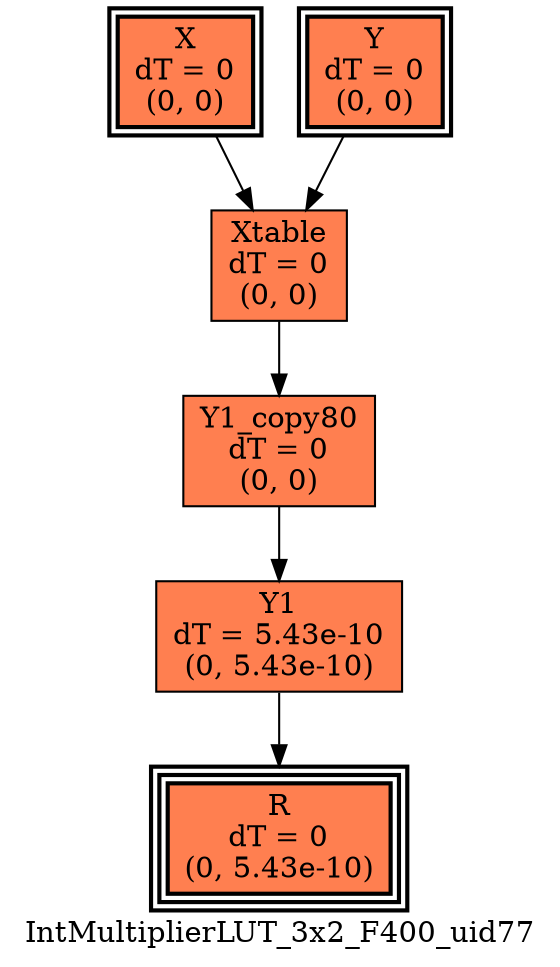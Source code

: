 digraph IntMultiplierLUT_3x2_F400_uid77
{
	//graph drawing options
	label=IntMultiplierLUT_3x2_F400_uid77;
	labelloc=bottom;
	labeljust=right;
	ratio=auto;
	nodesep=0.25;
	ranksep=0.5;

	//input/output signals of operator IntMultiplierLUT_3x2_F400_uid77
	X__IntMultiplierLUT_3x2_F400_uid77 [ label="X\ndT = 0\n(0, 0)", shape=box, color=black, style="bold, filled", fillcolor=coral, peripheries=2 ];
	Y__IntMultiplierLUT_3x2_F400_uid77 [ label="Y\ndT = 0\n(0, 0)", shape=box, color=black, style="bold, filled", fillcolor=coral, peripheries=2 ];
	R__IntMultiplierLUT_3x2_F400_uid77 [ label="R\ndT = 0\n(0, 5.43e-10)", shape=box, color=black, style="bold, filled", fillcolor=coral, peripheries=3 ];
	{rank=same X__IntMultiplierLUT_3x2_F400_uid77, Y__IntMultiplierLUT_3x2_F400_uid77};
	{rank=same R__IntMultiplierLUT_3x2_F400_uid77};
	//internal signals of operator IntMultiplierLUT_3x2_F400_uid77
	Xtable__IntMultiplierLUT_3x2_F400_uid77 [ label="Xtable\ndT = 0\n(0, 0)", shape=box, color=black, style=filled, fillcolor=coral, peripheries=1 ];
	Y1__IntMultiplierLUT_3x2_F400_uid77 [ label="Y1\ndT = 5.43e-10\n(0, 5.43e-10)", shape=box, color=black, style=filled, fillcolor=coral, peripheries=1 ];
	Y1_copy80__IntMultiplierLUT_3x2_F400_uid77 [ label="Y1_copy80\ndT = 0\n(0, 0)", shape=box, color=black, style=filled, fillcolor=coral, peripheries=1 ];

	//subcomponents of operator IntMultiplierLUT_3x2_F400_uid77

	//input and internal signal connections of operator IntMultiplierLUT_3x2_F400_uid77
	X__IntMultiplierLUT_3x2_F400_uid77 -> Xtable__IntMultiplierLUT_3x2_F400_uid77 [ arrowhead=normal, arrowsize=1.0, arrowtail=normal, color=black, dir=forward  ];
	Y__IntMultiplierLUT_3x2_F400_uid77 -> Xtable__IntMultiplierLUT_3x2_F400_uid77 [ arrowhead=normal, arrowsize=1.0, arrowtail=normal, color=black, dir=forward  ];
	Xtable__IntMultiplierLUT_3x2_F400_uid77 -> Y1_copy80__IntMultiplierLUT_3x2_F400_uid77 [ arrowhead=normal, arrowsize=1.0, arrowtail=normal, color=black, dir=forward  ];
	Y1__IntMultiplierLUT_3x2_F400_uid77 -> R__IntMultiplierLUT_3x2_F400_uid77 [ arrowhead=normal, arrowsize=1.0, arrowtail=normal, color=black, dir=forward  ];
	Y1_copy80__IntMultiplierLUT_3x2_F400_uid77 -> Y1__IntMultiplierLUT_3x2_F400_uid77 [ arrowhead=normal, arrowsize=1.0, arrowtail=normal, color=black, dir=forward  ];
}

